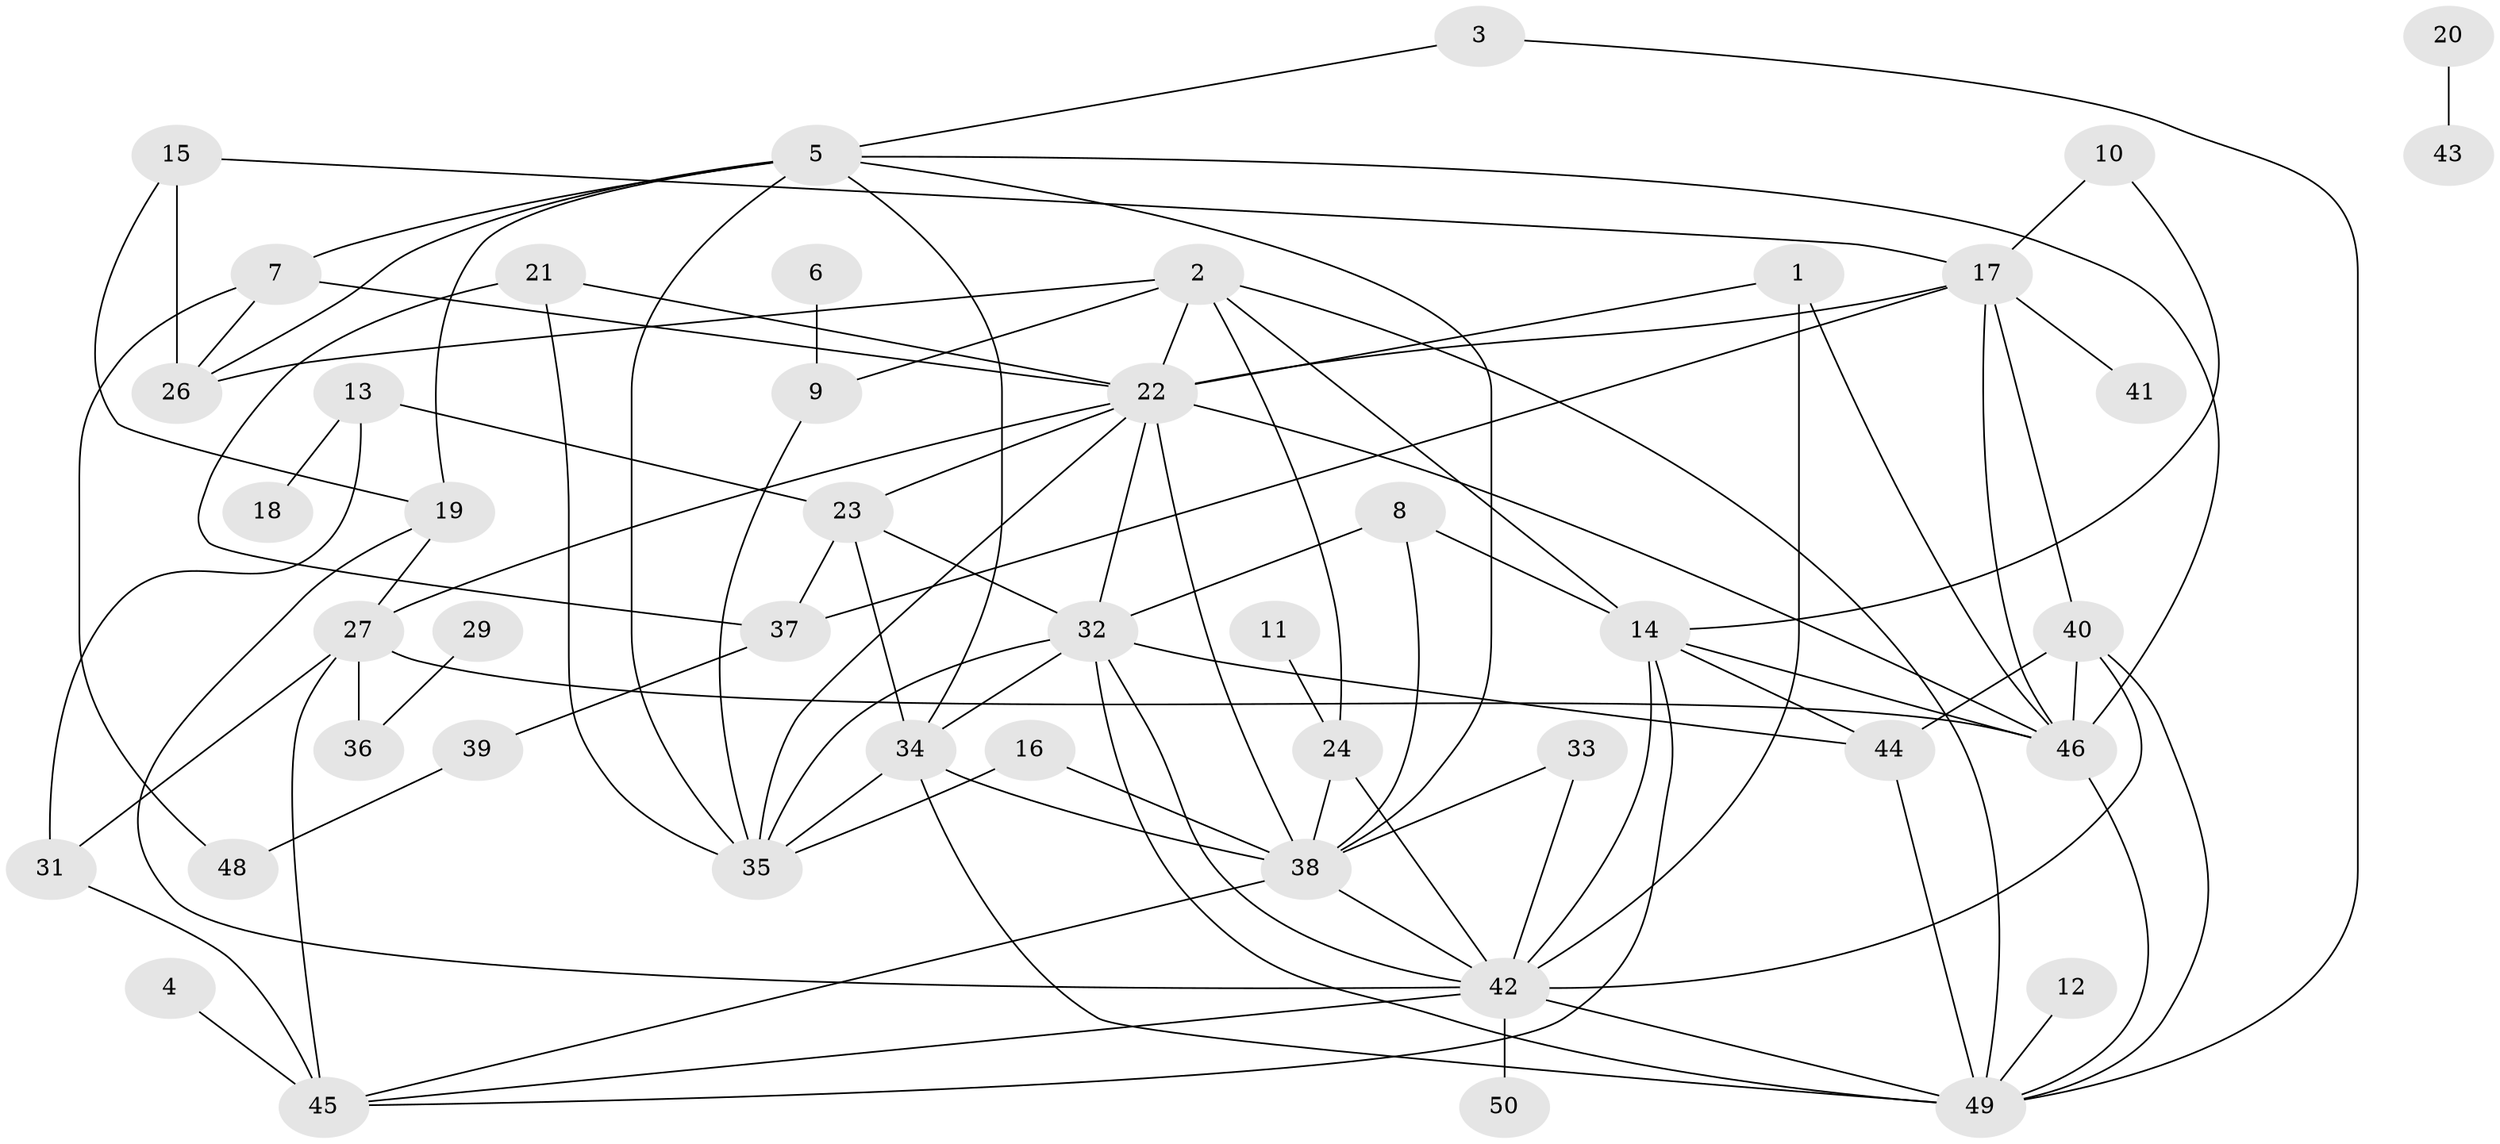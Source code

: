 // original degree distribution, {2: 0.22, 3: 0.25, 4: 0.22, 6: 0.03, 5: 0.05, 7: 0.05, 1: 0.13, 0: 0.04, 8: 0.01}
// Generated by graph-tools (version 1.1) at 2025/00/03/09/25 03:00:55]
// undirected, 46 vertices, 94 edges
graph export_dot {
graph [start="1"]
  node [color=gray90,style=filled];
  1;
  2;
  3;
  4;
  5;
  6;
  7;
  8;
  9;
  10;
  11;
  12;
  13;
  14;
  15;
  16;
  17;
  18;
  19;
  20;
  21;
  22;
  23;
  24;
  26;
  27;
  29;
  31;
  32;
  33;
  34;
  35;
  36;
  37;
  38;
  39;
  40;
  41;
  42;
  43;
  44;
  45;
  46;
  48;
  49;
  50;
  1 -- 22 [weight=1.0];
  1 -- 42 [weight=1.0];
  1 -- 46 [weight=1.0];
  2 -- 9 [weight=1.0];
  2 -- 14 [weight=1.0];
  2 -- 22 [weight=1.0];
  2 -- 24 [weight=1.0];
  2 -- 26 [weight=1.0];
  2 -- 49 [weight=1.0];
  3 -- 5 [weight=1.0];
  3 -- 49 [weight=1.0];
  4 -- 45 [weight=1.0];
  5 -- 7 [weight=1.0];
  5 -- 19 [weight=1.0];
  5 -- 26 [weight=2.0];
  5 -- 34 [weight=2.0];
  5 -- 35 [weight=1.0];
  5 -- 38 [weight=1.0];
  5 -- 46 [weight=1.0];
  6 -- 9 [weight=1.0];
  7 -- 22 [weight=1.0];
  7 -- 26 [weight=1.0];
  7 -- 48 [weight=1.0];
  8 -- 14 [weight=1.0];
  8 -- 32 [weight=1.0];
  8 -- 38 [weight=1.0];
  9 -- 35 [weight=1.0];
  10 -- 14 [weight=1.0];
  10 -- 17 [weight=1.0];
  11 -- 24 [weight=1.0];
  12 -- 49 [weight=1.0];
  13 -- 18 [weight=1.0];
  13 -- 23 [weight=1.0];
  13 -- 31 [weight=1.0];
  14 -- 42 [weight=1.0];
  14 -- 44 [weight=1.0];
  14 -- 45 [weight=1.0];
  14 -- 46 [weight=1.0];
  15 -- 17 [weight=1.0];
  15 -- 19 [weight=1.0];
  15 -- 26 [weight=1.0];
  16 -- 35 [weight=1.0];
  16 -- 38 [weight=1.0];
  17 -- 22 [weight=1.0];
  17 -- 37 [weight=1.0];
  17 -- 40 [weight=1.0];
  17 -- 41 [weight=1.0];
  17 -- 46 [weight=1.0];
  19 -- 27 [weight=1.0];
  19 -- 42 [weight=1.0];
  20 -- 43 [weight=1.0];
  21 -- 22 [weight=1.0];
  21 -- 35 [weight=1.0];
  21 -- 37 [weight=1.0];
  22 -- 23 [weight=1.0];
  22 -- 27 [weight=1.0];
  22 -- 32 [weight=1.0];
  22 -- 35 [weight=1.0];
  22 -- 38 [weight=2.0];
  22 -- 46 [weight=1.0];
  23 -- 32 [weight=1.0];
  23 -- 34 [weight=1.0];
  23 -- 37 [weight=2.0];
  24 -- 38 [weight=1.0];
  24 -- 42 [weight=1.0];
  27 -- 31 [weight=1.0];
  27 -- 36 [weight=1.0];
  27 -- 45 [weight=1.0];
  27 -- 46 [weight=2.0];
  29 -- 36 [weight=1.0];
  31 -- 45 [weight=2.0];
  32 -- 34 [weight=1.0];
  32 -- 35 [weight=1.0];
  32 -- 42 [weight=1.0];
  32 -- 44 [weight=1.0];
  32 -- 49 [weight=1.0];
  33 -- 38 [weight=1.0];
  33 -- 42 [weight=1.0];
  34 -- 35 [weight=1.0];
  34 -- 38 [weight=1.0];
  34 -- 49 [weight=1.0];
  37 -- 39 [weight=2.0];
  38 -- 42 [weight=1.0];
  38 -- 45 [weight=1.0];
  39 -- 48 [weight=1.0];
  40 -- 42 [weight=1.0];
  40 -- 44 [weight=1.0];
  40 -- 46 [weight=1.0];
  40 -- 49 [weight=1.0];
  42 -- 45 [weight=1.0];
  42 -- 49 [weight=1.0];
  42 -- 50 [weight=1.0];
  44 -- 49 [weight=1.0];
  46 -- 49 [weight=1.0];
}
